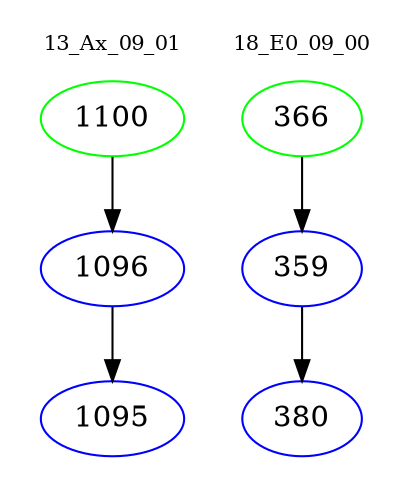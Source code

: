 digraph{
subgraph cluster_0 {
color = white
label = "13_Ax_09_01";
fontsize=10;
T0_1100 [label="1100", color="green"]
T0_1100 -> T0_1096 [color="black"]
T0_1096 [label="1096", color="blue"]
T0_1096 -> T0_1095 [color="black"]
T0_1095 [label="1095", color="blue"]
}
subgraph cluster_1 {
color = white
label = "18_E0_09_00";
fontsize=10;
T1_366 [label="366", color="green"]
T1_366 -> T1_359 [color="black"]
T1_359 [label="359", color="blue"]
T1_359 -> T1_380 [color="black"]
T1_380 [label="380", color="blue"]
}
}
